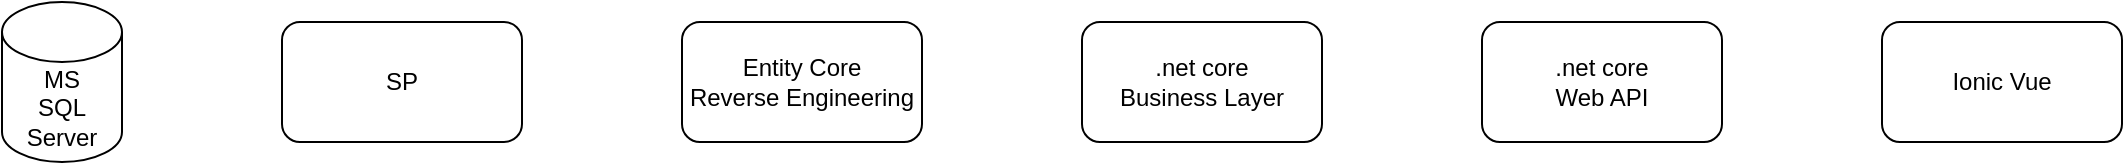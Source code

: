 <mxfile version="24.1.0" type="github">
  <diagram name="Page-1" id="j61_uvuA5mhlUaekp-A-">
    <mxGraphModel dx="1023" dy="748" grid="1" gridSize="10" guides="1" tooltips="1" connect="1" arrows="1" fold="1" page="0" pageScale="1" pageWidth="1169" pageHeight="827" math="0" shadow="0">
      <root>
        <mxCell id="0" />
        <mxCell id="1" parent="0" />
        <mxCell id="PULhjpiJuWciOLIZC8_w-2" value="MS&lt;div&gt;SQL&lt;/div&gt;&lt;div&gt;Server&lt;/div&gt;" style="shape=cylinder3;whiteSpace=wrap;html=1;boundedLbl=1;backgroundOutline=1;size=15;" vertex="1" parent="1">
          <mxGeometry x="60" y="230" width="60" height="80" as="geometry" />
        </mxCell>
        <mxCell id="PULhjpiJuWciOLIZC8_w-3" value="SP" style="rounded=1;whiteSpace=wrap;html=1;" vertex="1" parent="1">
          <mxGeometry x="200" y="240" width="120" height="60" as="geometry" />
        </mxCell>
        <mxCell id="PULhjpiJuWciOLIZC8_w-4" value=".net core&lt;div&gt;Web API&lt;/div&gt;" style="rounded=1;whiteSpace=wrap;html=1;" vertex="1" parent="1">
          <mxGeometry x="800" y="240" width="120" height="60" as="geometry" />
        </mxCell>
        <mxCell id="PULhjpiJuWciOLIZC8_w-5" value="Entity Core&lt;div&gt;Reverse Engineering&lt;/div&gt;" style="rounded=1;whiteSpace=wrap;html=1;" vertex="1" parent="1">
          <mxGeometry x="400" y="240" width="120" height="60" as="geometry" />
        </mxCell>
        <mxCell id="PULhjpiJuWciOLIZC8_w-6" value=".net core&lt;div&gt;Business Layer&lt;/div&gt;" style="rounded=1;whiteSpace=wrap;html=1;" vertex="1" parent="1">
          <mxGeometry x="600" y="240" width="120" height="60" as="geometry" />
        </mxCell>
        <mxCell id="PULhjpiJuWciOLIZC8_w-7" value="Ionic Vue" style="rounded=1;whiteSpace=wrap;html=1;" vertex="1" parent="1">
          <mxGeometry x="1000" y="240" width="120" height="60" as="geometry" />
        </mxCell>
      </root>
    </mxGraphModel>
  </diagram>
</mxfile>
